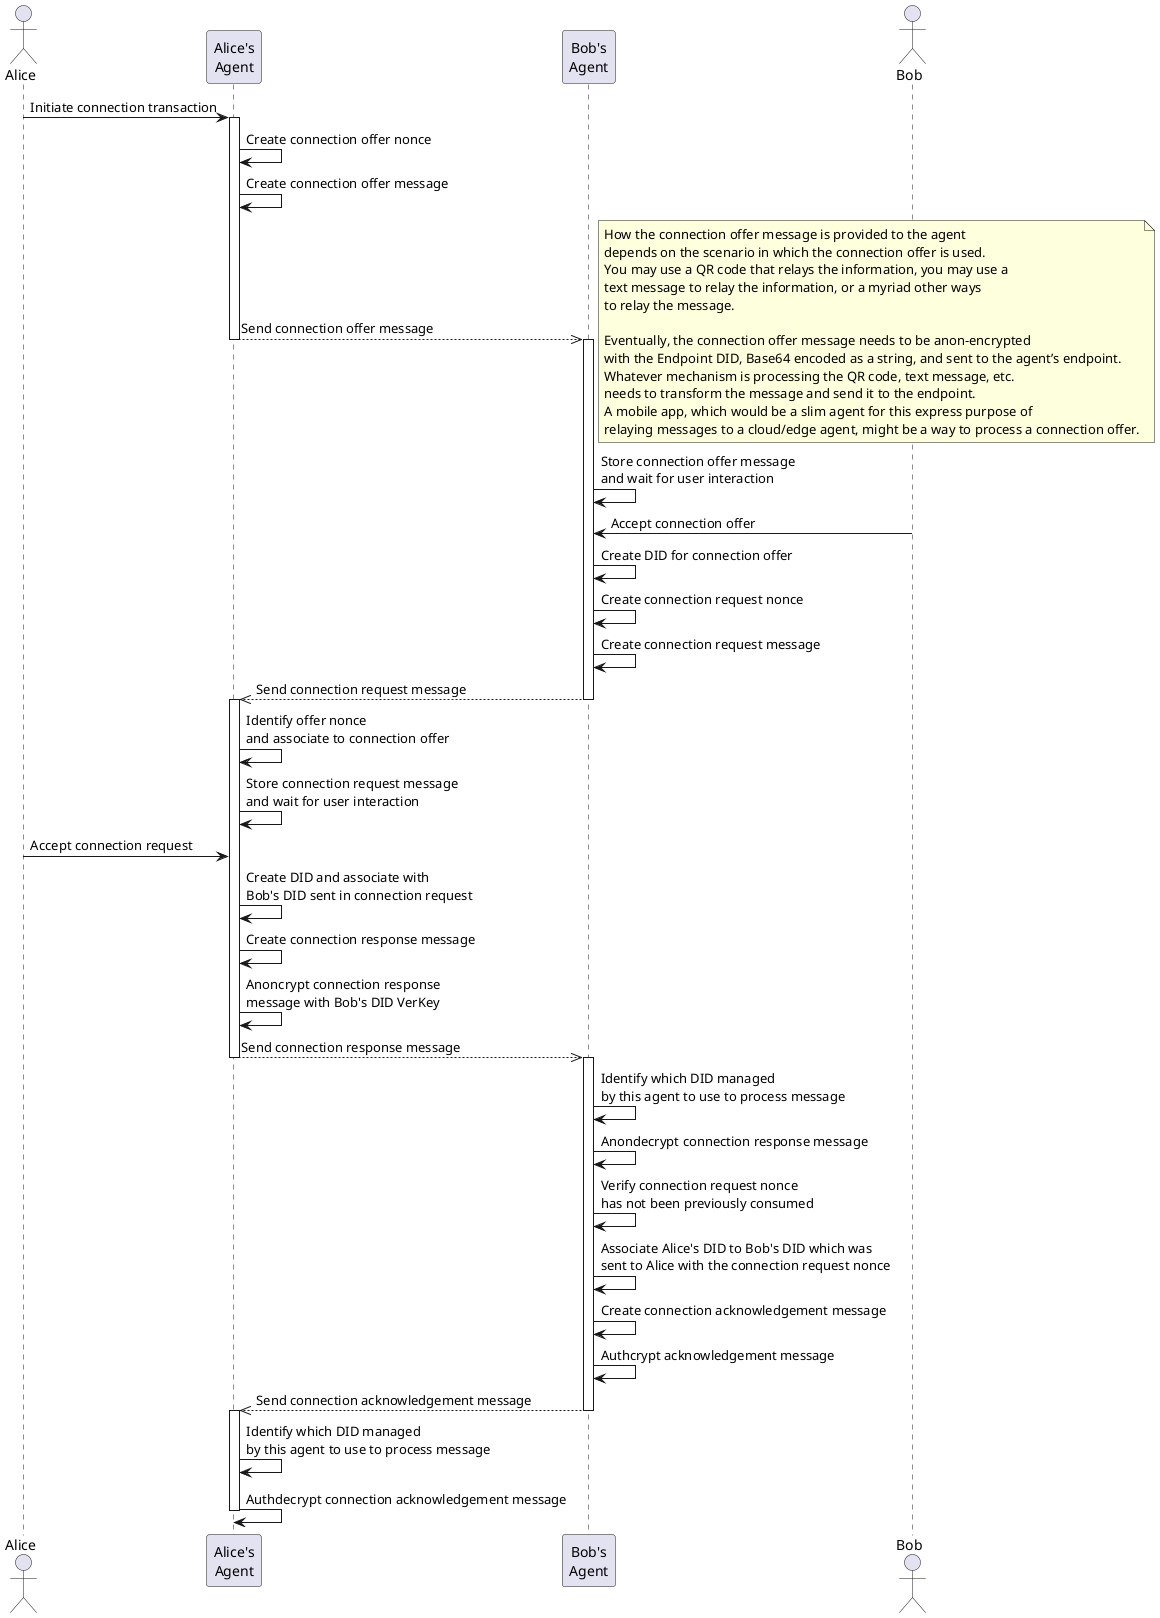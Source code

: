 @startuml

actor Alice as A
participant "Alice's\nAgent" as AAg
participant "Bob's\nAgent" as BAg
actor Bob as B

'Connection Offer
A -> AAg: Initiate connection transaction
activate AAg
AAg -> AAg: Create connection offer nonce
AAg -> AAg: Create connection offer message
AAg -->> BAg: Send connection offer message
note right
How the connection offer message is provided to the agent
depends on the scenario in which the connection offer is used.
You may use a QR code that relays the information, you may use a
text message to relay the information, or a myriad other ways
to relay the message.

Eventually, the connection offer message needs to be anon-encrypted
with the Endpoint DID, Base64 encoded as a string, and sent to the agent’s endpoint.
Whatever mechanism is processing the QR code, text message, etc.
needs to transform the message and send it to the endpoint.
A mobile app, which would be a slim agent for this express purpose of
relaying messages to a cloud/edge agent, might be a way to process a connection offer.
end note
deactivate AAg
activate BAg
BAg -> BAg: Store connection offer message\nand wait for user interaction
B -> BAg: Accept connection offer

'Connection Request
BAg -> BAg: Create DID for connection offer
BAg -> BAg: Create connection request nonce
BAg -> BAg: Create connection request message
BAg -->> AAg: Send connection request message
deactivate BAg
activate AAg
AAg -> AAg: Identify offer nonce\nand associate to connection offer
AAg -> AAg: Store connection request message\nand wait for user interaction
A -> AAg: Accept connection request

'Connection Response
AAg -> AAg: Create DID and associate with\nBob's DID sent in connection request
AAg -> AAg: Create connection response message
AAg -> AAg: Anoncrypt connection response\nmessage with Bob's DID VerKey
AAg -->> BAg: Send connection response message
deactivate AAg
activate BAg
BAg -> BAg: Identify which DID managed\nby this agent to use to process message
BAg -> BAg: Anondecrypt connection response message
BAg -> BAg: Verify connection request nonce\nhas not been previously consumed
BAg -> BAg: Associate Alice's DID to Bob's DID which was\nsent to Alice with the connection request nonce

'Connection Acknowledgement'
BAg -> BAg: Create connection acknowledgement message
BAg -> BAg: Authcrypt acknowledgement message
BAg -->> AAg: Send connection acknowledgement message
deactivate BAg
activate AAg
AAg -> AAg: Identify which DID managed\nby this agent to use to process message
AAg -> AAg: Authdecrypt connection acknowledgement message
deactivate AAg

@enduml